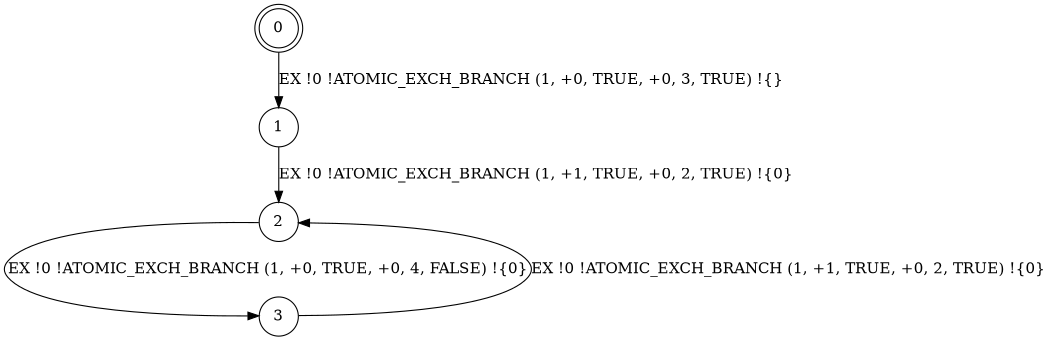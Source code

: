 digraph BCG {
size = "7, 10.5";
center = TRUE;
node [shape = circle];
0 [peripheries = 2];
0 -> 1 [label = "EX !0 !ATOMIC_EXCH_BRANCH (1, +0, TRUE, +0, 3, TRUE) !{}"];
1 -> 2 [label = "EX !0 !ATOMIC_EXCH_BRANCH (1, +1, TRUE, +0, 2, TRUE) !{0}"];
2 -> 3 [label = "EX !0 !ATOMIC_EXCH_BRANCH (1, +0, TRUE, +0, 4, FALSE) !{0}"];
3 -> 2 [label = "EX !0 !ATOMIC_EXCH_BRANCH (1, +1, TRUE, +0, 2, TRUE) !{0}"];
}
